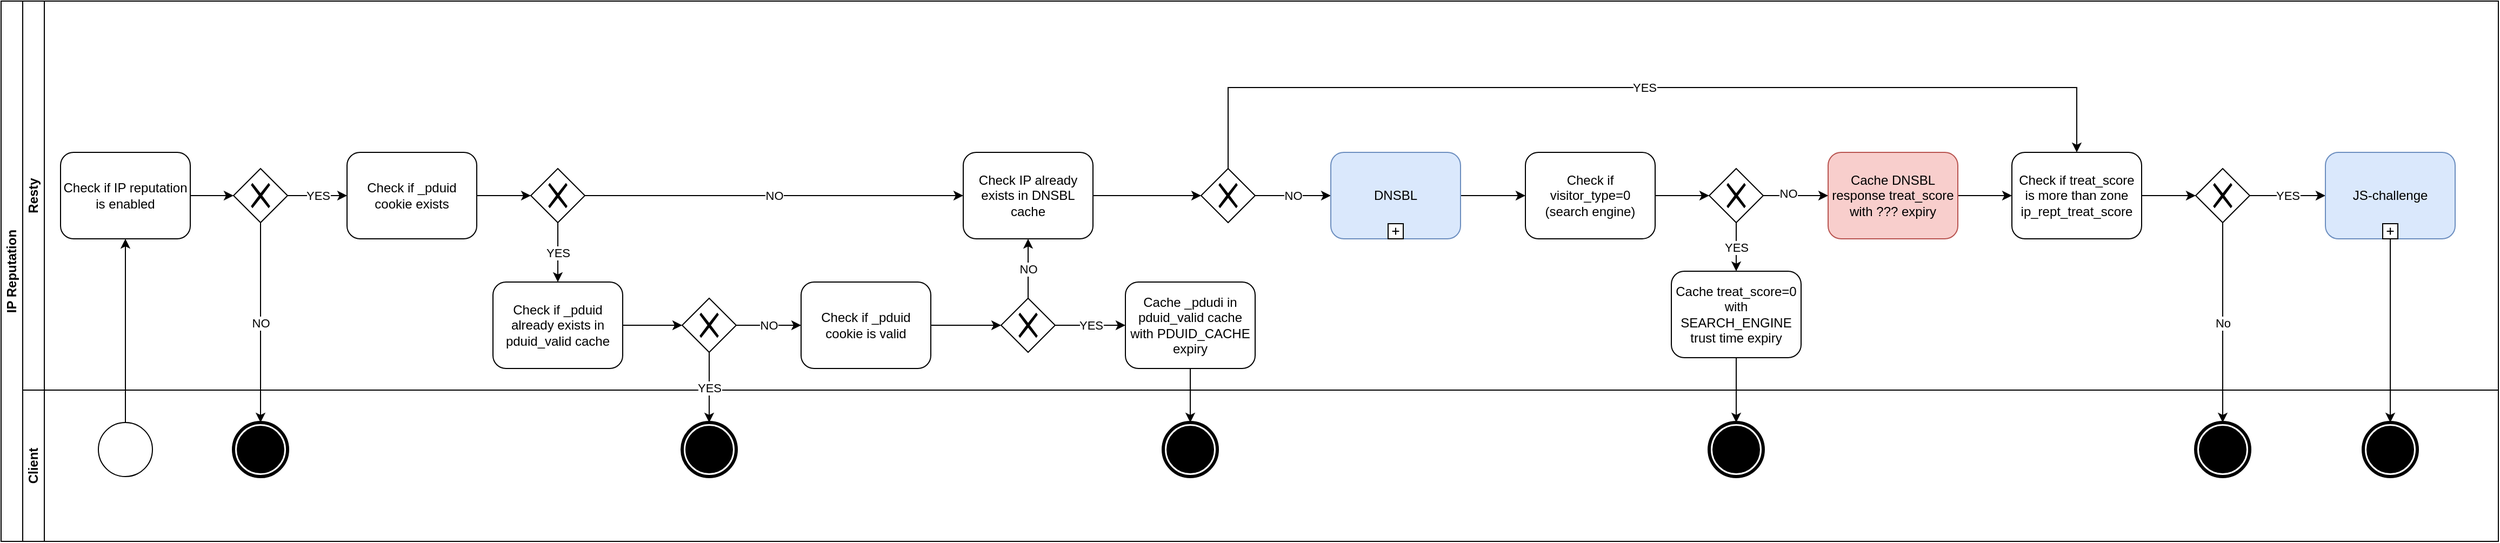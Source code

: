 <mxfile version="14.2.9" type="github" pages="3">
  <diagram id="FM04whXNcfyG1jP_JYNI" name="Main">
    <mxGraphModel dx="1401" dy="538" grid="1" gridSize="10" guides="1" tooltips="1" connect="1" arrows="1" fold="1" page="1" pageScale="1" pageWidth="850" pageHeight="1100" math="0" shadow="0">
      <root>
        <mxCell id="0" />
        <mxCell id="1" parent="0" />
        <mxCell id="Lnknif8dTfj-DUFB5nNW-5" value="IP Reputation" style="swimlane;html=1;childLayout=stackLayout;resizeParent=1;resizeParentMax=0;horizontal=0;startSize=20;horizontalStack=0;fontFamily=Helvetica;labelBorderColor=none;labelBackgroundColor=none;whiteSpace=wrap;" parent="1" vertex="1">
          <mxGeometry x="350" y="240" width="2310" height="500" as="geometry" />
        </mxCell>
        <mxCell id="Lnknif8dTfj-DUFB5nNW-11" style="edgeStyle=orthogonalEdgeStyle;rounded=0;orthogonalLoop=1;jettySize=auto;html=1;fontFamily=Helvetica;labelBorderColor=none;labelBackgroundColor=none;" parent="Lnknif8dTfj-DUFB5nNW-5" source="Lnknif8dTfj-DUFB5nNW-9" target="Lnknif8dTfj-DUFB5nNW-10" edge="1">
          <mxGeometry relative="1" as="geometry" />
        </mxCell>
        <mxCell id="Lnknif8dTfj-DUFB5nNW-67" style="edgeStyle=orthogonalEdgeStyle;rounded=0;orthogonalLoop=1;jettySize=auto;html=1;fontFamily=Helvetica;labelBorderColor=none;labelBackgroundColor=none;" parent="Lnknif8dTfj-DUFB5nNW-5" source="Lnknif8dTfj-DUFB5nNW-64" target="Lnknif8dTfj-DUFB5nNW-66" edge="1">
          <mxGeometry relative="1" as="geometry" />
        </mxCell>
        <mxCell id="3L-Kfm5Q9SkvJ-fsHLHz-5" value="No" style="edgeStyle=orthogonalEdgeStyle;rounded=0;orthogonalLoop=1;jettySize=auto;html=1;" edge="1" parent="Lnknif8dTfj-DUFB5nNW-5" source="3L-Kfm5Q9SkvJ-fsHLHz-2" target="3L-Kfm5Q9SkvJ-fsHLHz-4">
          <mxGeometry relative="1" as="geometry" />
        </mxCell>
        <mxCell id="3L-Kfm5Q9SkvJ-fsHLHz-42" style="edgeStyle=orthogonalEdgeStyle;rounded=0;orthogonalLoop=1;jettySize=auto;html=1;" edge="1" parent="Lnknif8dTfj-DUFB5nNW-5" source="_LtZH-9DGDJM8aVILOaV-12" target="3L-Kfm5Q9SkvJ-fsHLHz-41">
          <mxGeometry relative="1" as="geometry">
            <mxPoint x="2215" y="220" as="sourcePoint" />
          </mxGeometry>
        </mxCell>
        <mxCell id="Lnknif8dTfj-DUFB5nNW-7" value="Resty" style="swimlane;html=1;startSize=20;horizontal=0;fontFamily=Helvetica;labelBorderColor=none;labelBackgroundColor=none;whiteSpace=wrap;" parent="Lnknif8dTfj-DUFB5nNW-5" vertex="1">
          <mxGeometry x="20" width="2290" height="360" as="geometry" />
        </mxCell>
        <mxCell id="Lnknif8dTfj-DUFB5nNW-13" style="edgeStyle=orthogonalEdgeStyle;rounded=0;orthogonalLoop=1;jettySize=auto;html=1;fontFamily=Helvetica;labelBorderColor=none;labelBackgroundColor=none;" parent="Lnknif8dTfj-DUFB5nNW-7" source="Lnknif8dTfj-DUFB5nNW-10" target="Lnknif8dTfj-DUFB5nNW-12" edge="1">
          <mxGeometry relative="1" as="geometry" />
        </mxCell>
        <mxCell id="Lnknif8dTfj-DUFB5nNW-10" value="Check if IP reputation is enabled " style="shape=ext;rounded=1;html=1;fontFamily=Helvetica;labelBorderColor=none;labelBackgroundColor=none;whiteSpace=wrap;" parent="Lnknif8dTfj-DUFB5nNW-7" vertex="1">
          <mxGeometry x="35" y="140" width="120" height="80" as="geometry" />
        </mxCell>
        <mxCell id="3L-Kfm5Q9SkvJ-fsHLHz-19" value="YES" style="edgeStyle=orthogonalEdgeStyle;rounded=0;orthogonalLoop=1;jettySize=auto;html=1;" edge="1" parent="Lnknif8dTfj-DUFB5nNW-7" source="Lnknif8dTfj-DUFB5nNW-12" target="3L-Kfm5Q9SkvJ-fsHLHz-18">
          <mxGeometry relative="1" as="geometry" />
        </mxCell>
        <mxCell id="Lnknif8dTfj-DUFB5nNW-12" value="" style="shape=mxgraph.bpmn.shape;html=1;verticalLabelPosition=bottom;labelBackgroundColor=none;verticalAlign=top;align=center;perimeter=rhombusPerimeter;background=gateway;outlineConnect=0;outline=none;symbol=exclusiveGw;fontFamily=Helvetica;labelBorderColor=none;whiteSpace=wrap;" parent="Lnknif8dTfj-DUFB5nNW-7" vertex="1">
          <mxGeometry x="195" y="155" width="50" height="50" as="geometry" />
        </mxCell>
        <mxCell id="Lnknif8dTfj-DUFB5nNW-82" style="edgeStyle=orthogonalEdgeStyle;rounded=0;orthogonalLoop=1;jettySize=auto;html=1;labelBackgroundColor=none;fontFamily=Helvetica;" parent="Lnknif8dTfj-DUFB5nNW-7" source="Lnknif8dTfj-DUFB5nNW-17" target="Lnknif8dTfj-DUFB5nNW-81" edge="1">
          <mxGeometry relative="1" as="geometry" />
        </mxCell>
        <mxCell id="Lnknif8dTfj-DUFB5nNW-17" value="Check IP already exists in DNSBL cache" style="shape=ext;rounded=1;html=1;fontFamily=Helvetica;labelBorderColor=none;labelBackgroundColor=none;whiteSpace=wrap;" parent="Lnknif8dTfj-DUFB5nNW-7" vertex="1">
          <mxGeometry x="870" y="140" width="120" height="80" as="geometry" />
        </mxCell>
        <mxCell id="Lnknif8dTfj-DUFB5nNW-62" style="edgeStyle=orthogonalEdgeStyle;rounded=0;orthogonalLoop=1;jettySize=auto;html=1;fontFamily=Helvetica;labelBorderColor=none;labelBackgroundColor=none;" parent="Lnknif8dTfj-DUFB5nNW-7" source="Lnknif8dTfj-DUFB5nNW-42" target="Lnknif8dTfj-DUFB5nNW-61" edge="1">
          <mxGeometry relative="1" as="geometry" />
        </mxCell>
        <mxCell id="Lnknif8dTfj-DUFB5nNW-42" value="Check if visitor_type=0&lt;br&gt;(search engine)" style="shape=ext;rounded=1;html=1;fontFamily=Helvetica;labelBorderColor=none;labelBackgroundColor=none;whiteSpace=wrap;" parent="Lnknif8dTfj-DUFB5nNW-7" vertex="1">
          <mxGeometry x="1390" y="140" width="120" height="80" as="geometry" />
        </mxCell>
        <mxCell id="Lnknif8dTfj-DUFB5nNW-74" style="edgeStyle=orthogonalEdgeStyle;rounded=0;orthogonalLoop=1;jettySize=auto;html=1;fontFamily=Helvetica;labelBorderColor=none;labelBackgroundColor=none;" parent="Lnknif8dTfj-DUFB5nNW-7" source="Lnknif8dTfj-DUFB5nNW-48" target="Lnknif8dTfj-DUFB5nNW-73" edge="1">
          <mxGeometry relative="1" as="geometry" />
        </mxCell>
        <mxCell id="Lnknif8dTfj-DUFB5nNW-48" value="Cache DNSBL response treat_score with ??? expiry" style="shape=ext;rounded=1;html=1;fontFamily=Helvetica;labelBorderColor=none;labelBackgroundColor=none;whiteSpace=wrap;fillColor=#f8cecc;strokeColor=#b85450;" parent="Lnknif8dTfj-DUFB5nNW-7" vertex="1">
          <mxGeometry x="1670" y="140" width="120" height="80" as="geometry" />
        </mxCell>
        <mxCell id="Lnknif8dTfj-DUFB5nNW-96" style="edgeStyle=orthogonalEdgeStyle;rounded=0;orthogonalLoop=1;jettySize=auto;html=1;labelBackgroundColor=none;fontFamily=Helvetica;" parent="Lnknif8dTfj-DUFB5nNW-7" source="Lnknif8dTfj-DUFB5nNW-61" target="Lnknif8dTfj-DUFB5nNW-48" edge="1">
          <mxGeometry relative="1" as="geometry">
            <mxPoint x="1670" y="180" as="targetPoint" />
          </mxGeometry>
        </mxCell>
        <mxCell id="Lnknif8dTfj-DUFB5nNW-97" value="NO" style="edgeLabel;html=1;align=center;verticalAlign=middle;resizable=0;points=[];fontFamily=Helvetica;" parent="Lnknif8dTfj-DUFB5nNW-96" vertex="1" connectable="0">
          <mxGeometry x="-0.249" y="2" relative="1" as="geometry">
            <mxPoint as="offset" />
          </mxGeometry>
        </mxCell>
        <mxCell id="_LtZH-9DGDJM8aVILOaV-4" value="YES" style="edgeStyle=orthogonalEdgeStyle;rounded=0;orthogonalLoop=1;jettySize=auto;html=1;" edge="1" parent="Lnknif8dTfj-DUFB5nNW-7" source="Lnknif8dTfj-DUFB5nNW-61" target="Lnknif8dTfj-DUFB5nNW-64">
          <mxGeometry relative="1" as="geometry" />
        </mxCell>
        <mxCell id="Lnknif8dTfj-DUFB5nNW-61" value="" style="shape=mxgraph.bpmn.shape;html=1;verticalLabelPosition=bottom;labelBackgroundColor=none;verticalAlign=top;align=center;perimeter=rhombusPerimeter;background=gateway;outlineConnect=0;outline=none;symbol=exclusiveGw;fontFamily=Helvetica;labelBorderColor=none;whiteSpace=wrap;" parent="Lnknif8dTfj-DUFB5nNW-7" vertex="1">
          <mxGeometry x="1560" y="155" width="50" height="50" as="geometry" />
        </mxCell>
        <mxCell id="Lnknif8dTfj-DUFB5nNW-64" value="Cache treat_score=0 with SEARCH_ENGINE trust time expiry " style="shape=ext;rounded=1;html=1;fontFamily=Helvetica;labelBorderColor=none;labelBackgroundColor=none;whiteSpace=wrap;" parent="Lnknif8dTfj-DUFB5nNW-7" vertex="1">
          <mxGeometry x="1525" y="250" width="120" height="80" as="geometry" />
        </mxCell>
        <mxCell id="3L-Kfm5Q9SkvJ-fsHLHz-3" style="edgeStyle=orthogonalEdgeStyle;rounded=0;orthogonalLoop=1;jettySize=auto;html=1;" edge="1" parent="Lnknif8dTfj-DUFB5nNW-7" source="Lnknif8dTfj-DUFB5nNW-73" target="3L-Kfm5Q9SkvJ-fsHLHz-2">
          <mxGeometry relative="1" as="geometry" />
        </mxCell>
        <mxCell id="Lnknif8dTfj-DUFB5nNW-73" value="Check if treat_score is more than zone ip_rept_treat_score" style="shape=ext;rounded=1;html=1;fontFamily=Helvetica;labelBorderColor=none;labelBackgroundColor=none;whiteSpace=wrap;" parent="Lnknif8dTfj-DUFB5nNW-7" vertex="1">
          <mxGeometry x="1840" y="140" width="120" height="80" as="geometry" />
        </mxCell>
        <mxCell id="_LtZH-9DGDJM8aVILOaV-2" value="NO" style="edgeStyle=orthogonalEdgeStyle;rounded=0;orthogonalLoop=1;jettySize=auto;html=1;" edge="1" parent="Lnknif8dTfj-DUFB5nNW-7" source="Lnknif8dTfj-DUFB5nNW-81" target="_LtZH-9DGDJM8aVILOaV-9">
          <mxGeometry relative="1" as="geometry">
            <mxPoint x="1210.0" y="180" as="targetPoint" />
          </mxGeometry>
        </mxCell>
        <mxCell id="Lnknif8dTfj-DUFB5nNW-81" value="" style="shape=mxgraph.bpmn.shape;html=1;verticalLabelPosition=bottom;labelBackgroundColor=#ffffff;verticalAlign=top;align=center;perimeter=rhombusPerimeter;background=gateway;outlineConnect=0;outline=none;symbol=exclusiveGw;fontFamily=Helvetica;" parent="Lnknif8dTfj-DUFB5nNW-7" vertex="1">
          <mxGeometry x="1090" y="155" width="50" height="50" as="geometry" />
        </mxCell>
        <mxCell id="3L-Kfm5Q9SkvJ-fsHLHz-9" value="YES" style="edgeStyle=orthogonalEdgeStyle;rounded=0;orthogonalLoop=1;jettySize=auto;html=1;" edge="1" parent="Lnknif8dTfj-DUFB5nNW-7" source="3L-Kfm5Q9SkvJ-fsHLHz-2" target="_LtZH-9DGDJM8aVILOaV-12">
          <mxGeometry relative="1" as="geometry">
            <mxPoint x="2135" y="180" as="targetPoint" />
          </mxGeometry>
        </mxCell>
        <mxCell id="3L-Kfm5Q9SkvJ-fsHLHz-2" value="" style="shape=mxgraph.bpmn.shape;html=1;verticalLabelPosition=bottom;labelBackgroundColor=#ffffff;verticalAlign=top;align=center;perimeter=rhombusPerimeter;background=gateway;outlineConnect=0;outline=none;symbol=exclusiveGw;" vertex="1" parent="Lnknif8dTfj-DUFB5nNW-7">
          <mxGeometry x="2010" y="155" width="50" height="50" as="geometry" />
        </mxCell>
        <mxCell id="3L-Kfm5Q9SkvJ-fsHLHz-13" style="edgeStyle=orthogonalEdgeStyle;rounded=0;orthogonalLoop=1;jettySize=auto;html=1;" edge="1" parent="Lnknif8dTfj-DUFB5nNW-7" source="3L-Kfm5Q9SkvJ-fsHLHz-10" target="3L-Kfm5Q9SkvJ-fsHLHz-12">
          <mxGeometry relative="1" as="geometry" />
        </mxCell>
        <mxCell id="3L-Kfm5Q9SkvJ-fsHLHz-10" value="Check if _pduid cookie is valid" style="shape=ext;rounded=1;html=1;fontFamily=Helvetica;labelBorderColor=none;labelBackgroundColor=none;whiteSpace=wrap;" vertex="1" parent="Lnknif8dTfj-DUFB5nNW-7">
          <mxGeometry x="720" y="260" width="120" height="80" as="geometry" />
        </mxCell>
        <mxCell id="3L-Kfm5Q9SkvJ-fsHLHz-17" value="NO" style="edgeStyle=orthogonalEdgeStyle;rounded=0;orthogonalLoop=1;jettySize=auto;html=1;" edge="1" parent="Lnknif8dTfj-DUFB5nNW-7" source="3L-Kfm5Q9SkvJ-fsHLHz-12" target="Lnknif8dTfj-DUFB5nNW-17">
          <mxGeometry relative="1" as="geometry" />
        </mxCell>
        <mxCell id="3L-Kfm5Q9SkvJ-fsHLHz-38" value="YES" style="edgeStyle=orthogonalEdgeStyle;rounded=0;orthogonalLoop=1;jettySize=auto;html=1;" edge="1" parent="Lnknif8dTfj-DUFB5nNW-7" source="3L-Kfm5Q9SkvJ-fsHLHz-12" target="3L-Kfm5Q9SkvJ-fsHLHz-37">
          <mxGeometry relative="1" as="geometry" />
        </mxCell>
        <mxCell id="3L-Kfm5Q9SkvJ-fsHLHz-12" value="" style="shape=mxgraph.bpmn.shape;html=1;verticalLabelPosition=bottom;labelBackgroundColor=#ffffff;verticalAlign=top;align=center;perimeter=rhombusPerimeter;background=gateway;outlineConnect=0;outline=none;symbol=exclusiveGw;" vertex="1" parent="Lnknif8dTfj-DUFB5nNW-7">
          <mxGeometry x="905" y="275" width="50" height="50" as="geometry" />
        </mxCell>
        <mxCell id="3L-Kfm5Q9SkvJ-fsHLHz-22" style="edgeStyle=orthogonalEdgeStyle;rounded=0;orthogonalLoop=1;jettySize=auto;html=1;" edge="1" parent="Lnknif8dTfj-DUFB5nNW-7" source="3L-Kfm5Q9SkvJ-fsHLHz-18" target="3L-Kfm5Q9SkvJ-fsHLHz-21">
          <mxGeometry relative="1" as="geometry" />
        </mxCell>
        <mxCell id="3L-Kfm5Q9SkvJ-fsHLHz-18" value="Check if _pduid cookie exists" style="shape=ext;rounded=1;html=1;fontFamily=Helvetica;labelBorderColor=none;labelBackgroundColor=none;whiteSpace=wrap;" vertex="1" parent="Lnknif8dTfj-DUFB5nNW-7">
          <mxGeometry x="300" y="140" width="120" height="80" as="geometry" />
        </mxCell>
        <mxCell id="3L-Kfm5Q9SkvJ-fsHLHz-27" value="YES" style="edgeStyle=orthogonalEdgeStyle;rounded=0;orthogonalLoop=1;jettySize=auto;html=1;" edge="1" parent="Lnknif8dTfj-DUFB5nNW-7" source="3L-Kfm5Q9SkvJ-fsHLHz-21" target="3L-Kfm5Q9SkvJ-fsHLHz-26">
          <mxGeometry relative="1" as="geometry" />
        </mxCell>
        <mxCell id="3L-Kfm5Q9SkvJ-fsHLHz-36" value="NO" style="edgeStyle=orthogonalEdgeStyle;rounded=0;orthogonalLoop=1;jettySize=auto;html=1;" edge="1" parent="Lnknif8dTfj-DUFB5nNW-7" source="3L-Kfm5Q9SkvJ-fsHLHz-21" target="Lnknif8dTfj-DUFB5nNW-17">
          <mxGeometry relative="1" as="geometry" />
        </mxCell>
        <mxCell id="3L-Kfm5Q9SkvJ-fsHLHz-21" value="" style="shape=mxgraph.bpmn.shape;html=1;verticalLabelPosition=bottom;labelBackgroundColor=#ffffff;verticalAlign=top;align=center;perimeter=rhombusPerimeter;background=gateway;outlineConnect=0;outline=none;symbol=exclusiveGw;" vertex="1" parent="Lnknif8dTfj-DUFB5nNW-7">
          <mxGeometry x="470" y="155" width="50" height="50" as="geometry" />
        </mxCell>
        <mxCell id="3L-Kfm5Q9SkvJ-fsHLHz-30" style="edgeStyle=orthogonalEdgeStyle;rounded=0;orthogonalLoop=1;jettySize=auto;html=1;" edge="1" parent="Lnknif8dTfj-DUFB5nNW-7" source="3L-Kfm5Q9SkvJ-fsHLHz-26" target="3L-Kfm5Q9SkvJ-fsHLHz-29">
          <mxGeometry relative="1" as="geometry" />
        </mxCell>
        <mxCell id="3L-Kfm5Q9SkvJ-fsHLHz-26" value="Check if _pduid already exists in pduid_valid cache" style="shape=ext;rounded=1;html=1;fontFamily=Helvetica;labelBorderColor=none;labelBackgroundColor=none;whiteSpace=wrap;" vertex="1" parent="Lnknif8dTfj-DUFB5nNW-7">
          <mxGeometry x="435" y="260" width="120" height="80" as="geometry" />
        </mxCell>
        <mxCell id="3L-Kfm5Q9SkvJ-fsHLHz-35" value="NO" style="edgeStyle=orthogonalEdgeStyle;rounded=0;orthogonalLoop=1;jettySize=auto;html=1;" edge="1" parent="Lnknif8dTfj-DUFB5nNW-7" source="3L-Kfm5Q9SkvJ-fsHLHz-29" target="3L-Kfm5Q9SkvJ-fsHLHz-10">
          <mxGeometry relative="1" as="geometry" />
        </mxCell>
        <mxCell id="3L-Kfm5Q9SkvJ-fsHLHz-29" value="" style="shape=mxgraph.bpmn.shape;html=1;verticalLabelPosition=bottom;labelBackgroundColor=#ffffff;verticalAlign=top;align=center;perimeter=rhombusPerimeter;background=gateway;outlineConnect=0;outline=none;symbol=exclusiveGw;" vertex="1" parent="Lnknif8dTfj-DUFB5nNW-7">
          <mxGeometry x="610" y="275" width="50" height="50" as="geometry" />
        </mxCell>
        <mxCell id="3L-Kfm5Q9SkvJ-fsHLHz-37" value="Cache _pdudi in pduid_valid cache with PDUID_CACHE expiry" style="shape=ext;rounded=1;html=1;fontFamily=Helvetica;labelBorderColor=none;labelBackgroundColor=none;whiteSpace=wrap;" vertex="1" parent="Lnknif8dTfj-DUFB5nNW-7">
          <mxGeometry x="1020" y="260" width="120" height="80" as="geometry" />
        </mxCell>
        <mxCell id="_LtZH-9DGDJM8aVILOaV-7" value="YES" style="edgeStyle=orthogonalEdgeStyle;rounded=0;orthogonalLoop=1;jettySize=auto;html=1;entryX=0.5;entryY=0;entryDx=0;entryDy=0;" edge="1" parent="Lnknif8dTfj-DUFB5nNW-7" source="Lnknif8dTfj-DUFB5nNW-81" target="Lnknif8dTfj-DUFB5nNW-73">
          <mxGeometry relative="1" as="geometry">
            <mxPoint x="1115.0" y="30" as="targetPoint" />
            <Array as="points">
              <mxPoint x="1115" y="80" />
              <mxPoint x="1900" y="80" />
            </Array>
          </mxGeometry>
        </mxCell>
        <mxCell id="_LtZH-9DGDJM8aVILOaV-11" style="edgeStyle=orthogonalEdgeStyle;rounded=0;orthogonalLoop=1;jettySize=auto;html=1;" edge="1" parent="Lnknif8dTfj-DUFB5nNW-7" source="_LtZH-9DGDJM8aVILOaV-9" target="Lnknif8dTfj-DUFB5nNW-42">
          <mxGeometry relative="1" as="geometry" />
        </mxCell>
        <UserObject label="DNSBL" link="data:page/id,mE-E8nr-e-uLJXLUWdjC" id="_LtZH-9DGDJM8aVILOaV-9">
          <mxCell style="html=1;whiteSpace=wrap;rounded=1;dropTarget=0;fillColor=#dae8fc;strokeColor=#6c8ebf;" vertex="1" parent="Lnknif8dTfj-DUFB5nNW-7">
            <mxGeometry x="1210" y="140" width="120" height="80" as="geometry" />
          </mxCell>
        </UserObject>
        <mxCell id="_LtZH-9DGDJM8aVILOaV-10" value="" style="html=1;shape=plus;outlineConnect=0;" vertex="1" parent="_LtZH-9DGDJM8aVILOaV-9">
          <mxGeometry x="0.5" y="1" width="14" height="14" relative="1" as="geometry">
            <mxPoint x="-7" y="-14" as="offset" />
          </mxGeometry>
        </mxCell>
        <UserObject label="JS-challenge" link="data:page/id,acCZPXggkSWonKdyifNn" id="_LtZH-9DGDJM8aVILOaV-12">
          <mxCell style="html=1;whiteSpace=wrap;rounded=1;dropTarget=0;fillColor=#dae8fc;strokeColor=#6c8ebf;" vertex="1" parent="Lnknif8dTfj-DUFB5nNW-7">
            <mxGeometry x="2130" y="140" width="120" height="80" as="geometry" />
          </mxCell>
        </UserObject>
        <mxCell id="_LtZH-9DGDJM8aVILOaV-13" value="" style="html=1;shape=plus;outlineConnect=0;" vertex="1" parent="_LtZH-9DGDJM8aVILOaV-12">
          <mxGeometry x="0.5" y="1" width="14" height="14" relative="1" as="geometry">
            <mxPoint x="-7" y="-14" as="offset" />
          </mxGeometry>
        </mxCell>
        <mxCell id="Lnknif8dTfj-DUFB5nNW-8" value="Client" style="swimlane;html=1;startSize=20;horizontal=0;fontFamily=Helvetica;labelBorderColor=none;labelBackgroundColor=none;whiteSpace=wrap;" parent="Lnknif8dTfj-DUFB5nNW-5" vertex="1">
          <mxGeometry x="20" y="360" width="2290" height="140" as="geometry" />
        </mxCell>
        <mxCell id="Lnknif8dTfj-DUFB5nNW-9" value="" style="shape=mxgraph.bpmn.shape;html=1;verticalLabelPosition=bottom;labelBackgroundColor=none;verticalAlign=top;align=center;perimeter=ellipsePerimeter;outlineConnect=0;outline=standard;symbol=general;fontFamily=Helvetica;labelBorderColor=none;whiteSpace=wrap;" parent="Lnknif8dTfj-DUFB5nNW-8" vertex="1">
          <mxGeometry x="70" y="30" width="50" height="50" as="geometry" />
        </mxCell>
        <mxCell id="Lnknif8dTfj-DUFB5nNW-14" value="" style="shape=mxgraph.bpmn.shape;html=1;verticalLabelPosition=bottom;labelBackgroundColor=none;verticalAlign=top;align=center;perimeter=ellipsePerimeter;outlineConnect=0;outline=end;symbol=terminate;fontFamily=Helvetica;labelBorderColor=none;whiteSpace=wrap;" parent="Lnknif8dTfj-DUFB5nNW-8" vertex="1">
          <mxGeometry x="195" y="30" width="50" height="50" as="geometry" />
        </mxCell>
        <mxCell id="Lnknif8dTfj-DUFB5nNW-66" value="" style="shape=mxgraph.bpmn.shape;html=1;verticalLabelPosition=bottom;labelBackgroundColor=none;verticalAlign=top;align=center;perimeter=ellipsePerimeter;outlineConnect=0;outline=end;symbol=terminate;fontFamily=Helvetica;labelBorderColor=none;whiteSpace=wrap;" parent="Lnknif8dTfj-DUFB5nNW-8" vertex="1">
          <mxGeometry x="1560" y="30" width="50" height="50" as="geometry" />
        </mxCell>
        <mxCell id="3L-Kfm5Q9SkvJ-fsHLHz-4" value="" style="shape=mxgraph.bpmn.shape;html=1;verticalLabelPosition=bottom;labelBackgroundColor=none;verticalAlign=top;align=center;perimeter=ellipsePerimeter;outlineConnect=0;outline=end;symbol=terminate;fontFamily=Helvetica;labelBorderColor=none;whiteSpace=wrap;" vertex="1" parent="Lnknif8dTfj-DUFB5nNW-8">
          <mxGeometry x="2010" y="30" width="50" height="50" as="geometry" />
        </mxCell>
        <mxCell id="3L-Kfm5Q9SkvJ-fsHLHz-32" value="" style="shape=mxgraph.bpmn.shape;html=1;verticalLabelPosition=bottom;labelBackgroundColor=none;verticalAlign=top;align=center;perimeter=ellipsePerimeter;outlineConnect=0;outline=end;symbol=terminate;fontFamily=Helvetica;labelBorderColor=none;whiteSpace=wrap;" vertex="1" parent="Lnknif8dTfj-DUFB5nNW-8">
          <mxGeometry x="610" y="30" width="50" height="50" as="geometry" />
        </mxCell>
        <mxCell id="3L-Kfm5Q9SkvJ-fsHLHz-39" value="" style="shape=mxgraph.bpmn.shape;html=1;verticalLabelPosition=bottom;labelBackgroundColor=none;verticalAlign=top;align=center;perimeter=ellipsePerimeter;outlineConnect=0;outline=end;symbol=terminate;fontFamily=Helvetica;labelBorderColor=none;whiteSpace=wrap;" vertex="1" parent="Lnknif8dTfj-DUFB5nNW-8">
          <mxGeometry x="1055" y="30" width="50" height="50" as="geometry" />
        </mxCell>
        <mxCell id="3L-Kfm5Q9SkvJ-fsHLHz-41" value="" style="shape=mxgraph.bpmn.shape;html=1;verticalLabelPosition=bottom;labelBackgroundColor=none;verticalAlign=top;align=center;perimeter=ellipsePerimeter;outlineConnect=0;outline=end;symbol=terminate;fontFamily=Helvetica;labelBorderColor=none;whiteSpace=wrap;" vertex="1" parent="Lnknif8dTfj-DUFB5nNW-8">
          <mxGeometry x="2165" y="30" width="50" height="50" as="geometry" />
        </mxCell>
        <mxCell id="Lnknif8dTfj-DUFB5nNW-57" style="edgeStyle=orthogonalEdgeStyle;rounded=0;orthogonalLoop=1;jettySize=auto;html=1;fontFamily=Helvetica;labelBorderColor=none;labelBackgroundColor=none;" parent="Lnknif8dTfj-DUFB5nNW-5" edge="1">
          <mxGeometry relative="1" as="geometry">
            <mxPoint x="1165" y="450" as="sourcePoint" />
          </mxGeometry>
        </mxCell>
        <mxCell id="3L-Kfm5Q9SkvJ-fsHLHz-34" value="YES" style="edgeStyle=orthogonalEdgeStyle;rounded=0;orthogonalLoop=1;jettySize=auto;html=1;" edge="1" parent="Lnknif8dTfj-DUFB5nNW-5" source="3L-Kfm5Q9SkvJ-fsHLHz-29" target="3L-Kfm5Q9SkvJ-fsHLHz-32">
          <mxGeometry relative="1" as="geometry" />
        </mxCell>
        <mxCell id="3L-Kfm5Q9SkvJ-fsHLHz-40" style="edgeStyle=orthogonalEdgeStyle;rounded=0;orthogonalLoop=1;jettySize=auto;html=1;" edge="1" parent="Lnknif8dTfj-DUFB5nNW-5" source="3L-Kfm5Q9SkvJ-fsHLHz-37" target="3L-Kfm5Q9SkvJ-fsHLHz-39">
          <mxGeometry relative="1" as="geometry" />
        </mxCell>
        <mxCell id="_LtZH-9DGDJM8aVILOaV-8" value="NO" style="edgeStyle=orthogonalEdgeStyle;rounded=0;orthogonalLoop=1;jettySize=auto;html=1;" edge="1" parent="Lnknif8dTfj-DUFB5nNW-5" source="Lnknif8dTfj-DUFB5nNW-12" target="Lnknif8dTfj-DUFB5nNW-14">
          <mxGeometry relative="1" as="geometry" />
        </mxCell>
      </root>
    </mxGraphModel>
  </diagram>
  <diagram id="mE-E8nr-e-uLJXLUWdjC" name="DNSBL">
    <mxGraphModel dx="3461" dy="1329" grid="1" gridSize="10" guides="1" tooltips="1" connect="1" arrows="1" fold="1" page="1" pageScale="1" pageWidth="1169" pageHeight="827" math="0" shadow="0">
      <root>
        <mxCell id="FL4qtChPir1x1vCs4IFo-0" />
        <mxCell id="FL4qtChPir1x1vCs4IFo-1" parent="FL4qtChPir1x1vCs4IFo-0" />
        <mxCell id="-1qGa8jCj9bo05T3ZsCk-0" value="DNSBL" style="swimlane;html=1;childLayout=stackLayout;resizeParent=1;resizeParentMax=0;horizontal=0;startSize=20;horizontalStack=0;" vertex="1" parent="FL4qtChPir1x1vCs4IFo-1">
          <mxGeometry x="104" y="293" width="960" height="240" as="geometry" />
        </mxCell>
        <mxCell id="-1qGa8jCj9bo05T3ZsCk-1" value="Nameserver" style="swimlane;html=1;startSize=20;horizontal=0;" vertex="1" parent="-1qGa8jCj9bo05T3ZsCk-0">
          <mxGeometry x="20" width="940" height="120" as="geometry" />
        </mxCell>
        <mxCell id="a2twxz5E3KHikuRqJYDL-0" value="DNSBL" style="shape=ext;rounded=1;html=1;fontFamily=Helvetica;labelBorderColor=none;labelBackgroundColor=none;whiteSpace=wrap;" vertex="1" parent="-1qGa8jCj9bo05T3ZsCk-1">
          <mxGeometry x="405" y="16" width="120" height="80" as="geometry" />
        </mxCell>
        <mxCell id="-1qGa8jCj9bo05T3ZsCk-2" value="Resty" style="swimlane;html=1;startSize=20;horizontal=0;" vertex="1" parent="-1qGa8jCj9bo05T3ZsCk-0">
          <mxGeometry x="20" y="120" width="940" height="120" as="geometry" />
        </mxCell>
        <mxCell id="a2twxz5E3KHikuRqJYDL-1" value="" style="shape=mxgraph.bpmn.shape;html=1;verticalLabelPosition=bottom;labelBackgroundColor=none;verticalAlign=top;align=center;perimeter=rhombusPerimeter;background=gateway;outlineConnect=0;outline=none;symbol=exclusiveGw;fontFamily=Helvetica;labelBorderColor=none;whiteSpace=wrap;" vertex="1" parent="-1qGa8jCj9bo05T3ZsCk-2">
          <mxGeometry x="150" y="31" width="50" height="50" as="geometry" />
        </mxCell>
        <mxCell id="a2twxz5E3KHikuRqJYDL-3" value="Construct DNSBL query name" style="shape=ext;rounded=1;html=1;fontFamily=Helvetica;labelBorderColor=none;labelBackgroundColor=none;whiteSpace=wrap;" vertex="1" parent="-1qGa8jCj9bo05T3ZsCk-2">
          <mxGeometry x="115" y="16" width="120" height="80" as="geometry" />
        </mxCell>
        <mxCell id="a2twxz5E3KHikuRqJYDL-4" value="Perform DNSBL lookup" style="shape=ext;rounded=1;html=1;fontFamily=Helvetica;labelBorderColor=none;labelBackgroundColor=none;whiteSpace=wrap;" vertex="1" parent="-1qGa8jCj9bo05T3ZsCk-2">
          <mxGeometry x="315" y="16" width="120" height="80" as="geometry" />
        </mxCell>
        <mxCell id="a2twxz5E3KHikuRqJYDL-6" value="Check if DNSBL lookup has response " style="shape=ext;rounded=1;html=1;fontFamily=Helvetica;labelBorderColor=none;labelBackgroundColor=none;whiteSpace=wrap;" vertex="1" parent="-1qGa8jCj9bo05T3ZsCk-2">
          <mxGeometry x="495" y="16" width="120" height="80" as="geometry" />
        </mxCell>
        <mxCell id="a2twxz5E3KHikuRqJYDL-2" style="edgeStyle=orthogonalEdgeStyle;rounded=0;orthogonalLoop=1;jettySize=auto;html=1;fontFamily=Helvetica;labelBorderColor=none;labelBackgroundColor=none;" edge="1" source="a2twxz5E3KHikuRqJYDL-3" target="a2twxz5E3KHikuRqJYDL-4" parent="-1qGa8jCj9bo05T3ZsCk-2">
          <mxGeometry relative="1" as="geometry">
            <mxPoint x="-82.5" y="-304" as="targetPoint" />
          </mxGeometry>
        </mxCell>
        <mxCell id="a2twxz5E3KHikuRqJYDL-14" style="edgeStyle=orthogonalEdgeStyle;rounded=0;orthogonalLoop=1;jettySize=auto;html=1;" edge="1" parent="-1qGa8jCj9bo05T3ZsCk-2" source="a2twxz5E3KHikuRqJYDL-7" target="a2twxz5E3KHikuRqJYDL-13">
          <mxGeometry relative="1" as="geometry" />
        </mxCell>
        <mxCell id="a2twxz5E3KHikuRqJYDL-7" value="Parse DNSBL response" style="shape=ext;rounded=1;html=1;fontFamily=Helvetica;labelBorderColor=none;labelBackgroundColor=none;whiteSpace=wrap;" vertex="1" parent="-1qGa8jCj9bo05T3ZsCk-2">
          <mxGeometry x="670" y="16" width="120" height="80" as="geometry" />
        </mxCell>
        <mxCell id="a2twxz5E3KHikuRqJYDL-5" style="edgeStyle=orthogonalEdgeStyle;rounded=0;orthogonalLoop=1;jettySize=auto;html=1;labelBackgroundColor=none;fontFamily=Helvetica;" edge="1" source="a2twxz5E3KHikuRqJYDL-6" target="a2twxz5E3KHikuRqJYDL-7" parent="-1qGa8jCj9bo05T3ZsCk-2">
          <mxGeometry relative="1" as="geometry" />
        </mxCell>
        <mxCell id="a2twxz5E3KHikuRqJYDL-12" style="edgeStyle=orthogonalEdgeStyle;rounded=0;orthogonalLoop=1;jettySize=auto;html=1;" edge="1" parent="-1qGa8jCj9bo05T3ZsCk-2" source="a2twxz5E3KHikuRqJYDL-11" target="a2twxz5E3KHikuRqJYDL-3">
          <mxGeometry relative="1" as="geometry" />
        </mxCell>
        <mxCell id="a2twxz5E3KHikuRqJYDL-11" value="" style="shape=mxgraph.bpmn.shape;html=1;verticalLabelPosition=bottom;labelBackgroundColor=#ffffff;verticalAlign=top;align=center;perimeter=ellipsePerimeter;outlineConnect=0;outline=standard;symbol=general;" vertex="1" parent="-1qGa8jCj9bo05T3ZsCk-2">
          <mxGeometry x="26" y="31" width="50" height="50" as="geometry" />
        </mxCell>
        <mxCell id="a2twxz5E3KHikuRqJYDL-13" value="" style="shape=mxgraph.bpmn.shape;html=1;verticalLabelPosition=bottom;labelBackgroundColor=#ffffff;verticalAlign=top;align=center;perimeter=ellipsePerimeter;outlineConnect=0;outline=end;symbol=terminate;" vertex="1" parent="-1qGa8jCj9bo05T3ZsCk-2">
          <mxGeometry x="846" y="31" width="50" height="50" as="geometry" />
        </mxCell>
        <mxCell id="a2twxz5E3KHikuRqJYDL-8" style="edgeStyle=orthogonalEdgeStyle;rounded=0;orthogonalLoop=1;jettySize=auto;html=1;entryX=0;entryY=0.5;entryDx=0;entryDy=0;fontFamily=Helvetica;labelBorderColor=none;labelBackgroundColor=none;" edge="1" source="a2twxz5E3KHikuRqJYDL-4" target="a2twxz5E3KHikuRqJYDL-0" parent="-1qGa8jCj9bo05T3ZsCk-0">
          <mxGeometry relative="1" as="geometry" />
        </mxCell>
        <mxCell id="a2twxz5E3KHikuRqJYDL-10" style="edgeStyle=orthogonalEdgeStyle;rounded=0;orthogonalLoop=1;jettySize=auto;html=1;" edge="1" parent="-1qGa8jCj9bo05T3ZsCk-0" source="a2twxz5E3KHikuRqJYDL-0" target="a2twxz5E3KHikuRqJYDL-6">
          <mxGeometry relative="1" as="geometry">
            <Array as="points">
              <mxPoint x="575" y="56" />
            </Array>
          </mxGeometry>
        </mxCell>
      </root>
    </mxGraphModel>
  </diagram>
  <diagram id="acCZPXggkSWonKdyifNn" name="JS-challenge">
    <mxGraphModel dx="2029" dy="779" grid="1" gridSize="10" guides="1" tooltips="1" connect="1" arrows="1" fold="1" page="1" pageScale="1" pageWidth="1169" pageHeight="827" math="0" shadow="0">
      <root>
        <mxCell id="SMHBNxG1IvavvXgXOWmu-0" />
        <mxCell id="SMHBNxG1IvavvXgXOWmu-1" parent="SMHBNxG1IvavvXgXOWmu-0" />
        <mxCell id="SMHBNxG1IvavvXgXOWmu-2" value="JS-challenge" style="swimlane;html=1;childLayout=stackLayout;resizeParent=1;resizeParentMax=0;horizontal=0;startSize=20;horizontalStack=0;" vertex="1" parent="SMHBNxG1IvavvXgXOWmu-1">
          <mxGeometry x="345" y="234" width="480" height="240" as="geometry" />
        </mxCell>
        <mxCell id="SMHBNxG1IvavvXgXOWmu-3" value="Resty(Response)" style="swimlane;html=1;startSize=20;horizontal=0;" vertex="1" parent="SMHBNxG1IvavvXgXOWmu-2">
          <mxGeometry x="20" width="460" height="120" as="geometry" />
        </mxCell>
        <mxCell id="SMHBNxG1IvavvXgXOWmu-4" value="Resty(Challenge)" style="swimlane;html=1;startSize=20;horizontal=0;" vertex="1" parent="SMHBNxG1IvavvXgXOWmu-2">
          <mxGeometry x="20" y="120" width="460" height="120" as="geometry" />
        </mxCell>
      </root>
    </mxGraphModel>
  </diagram>
</mxfile>
